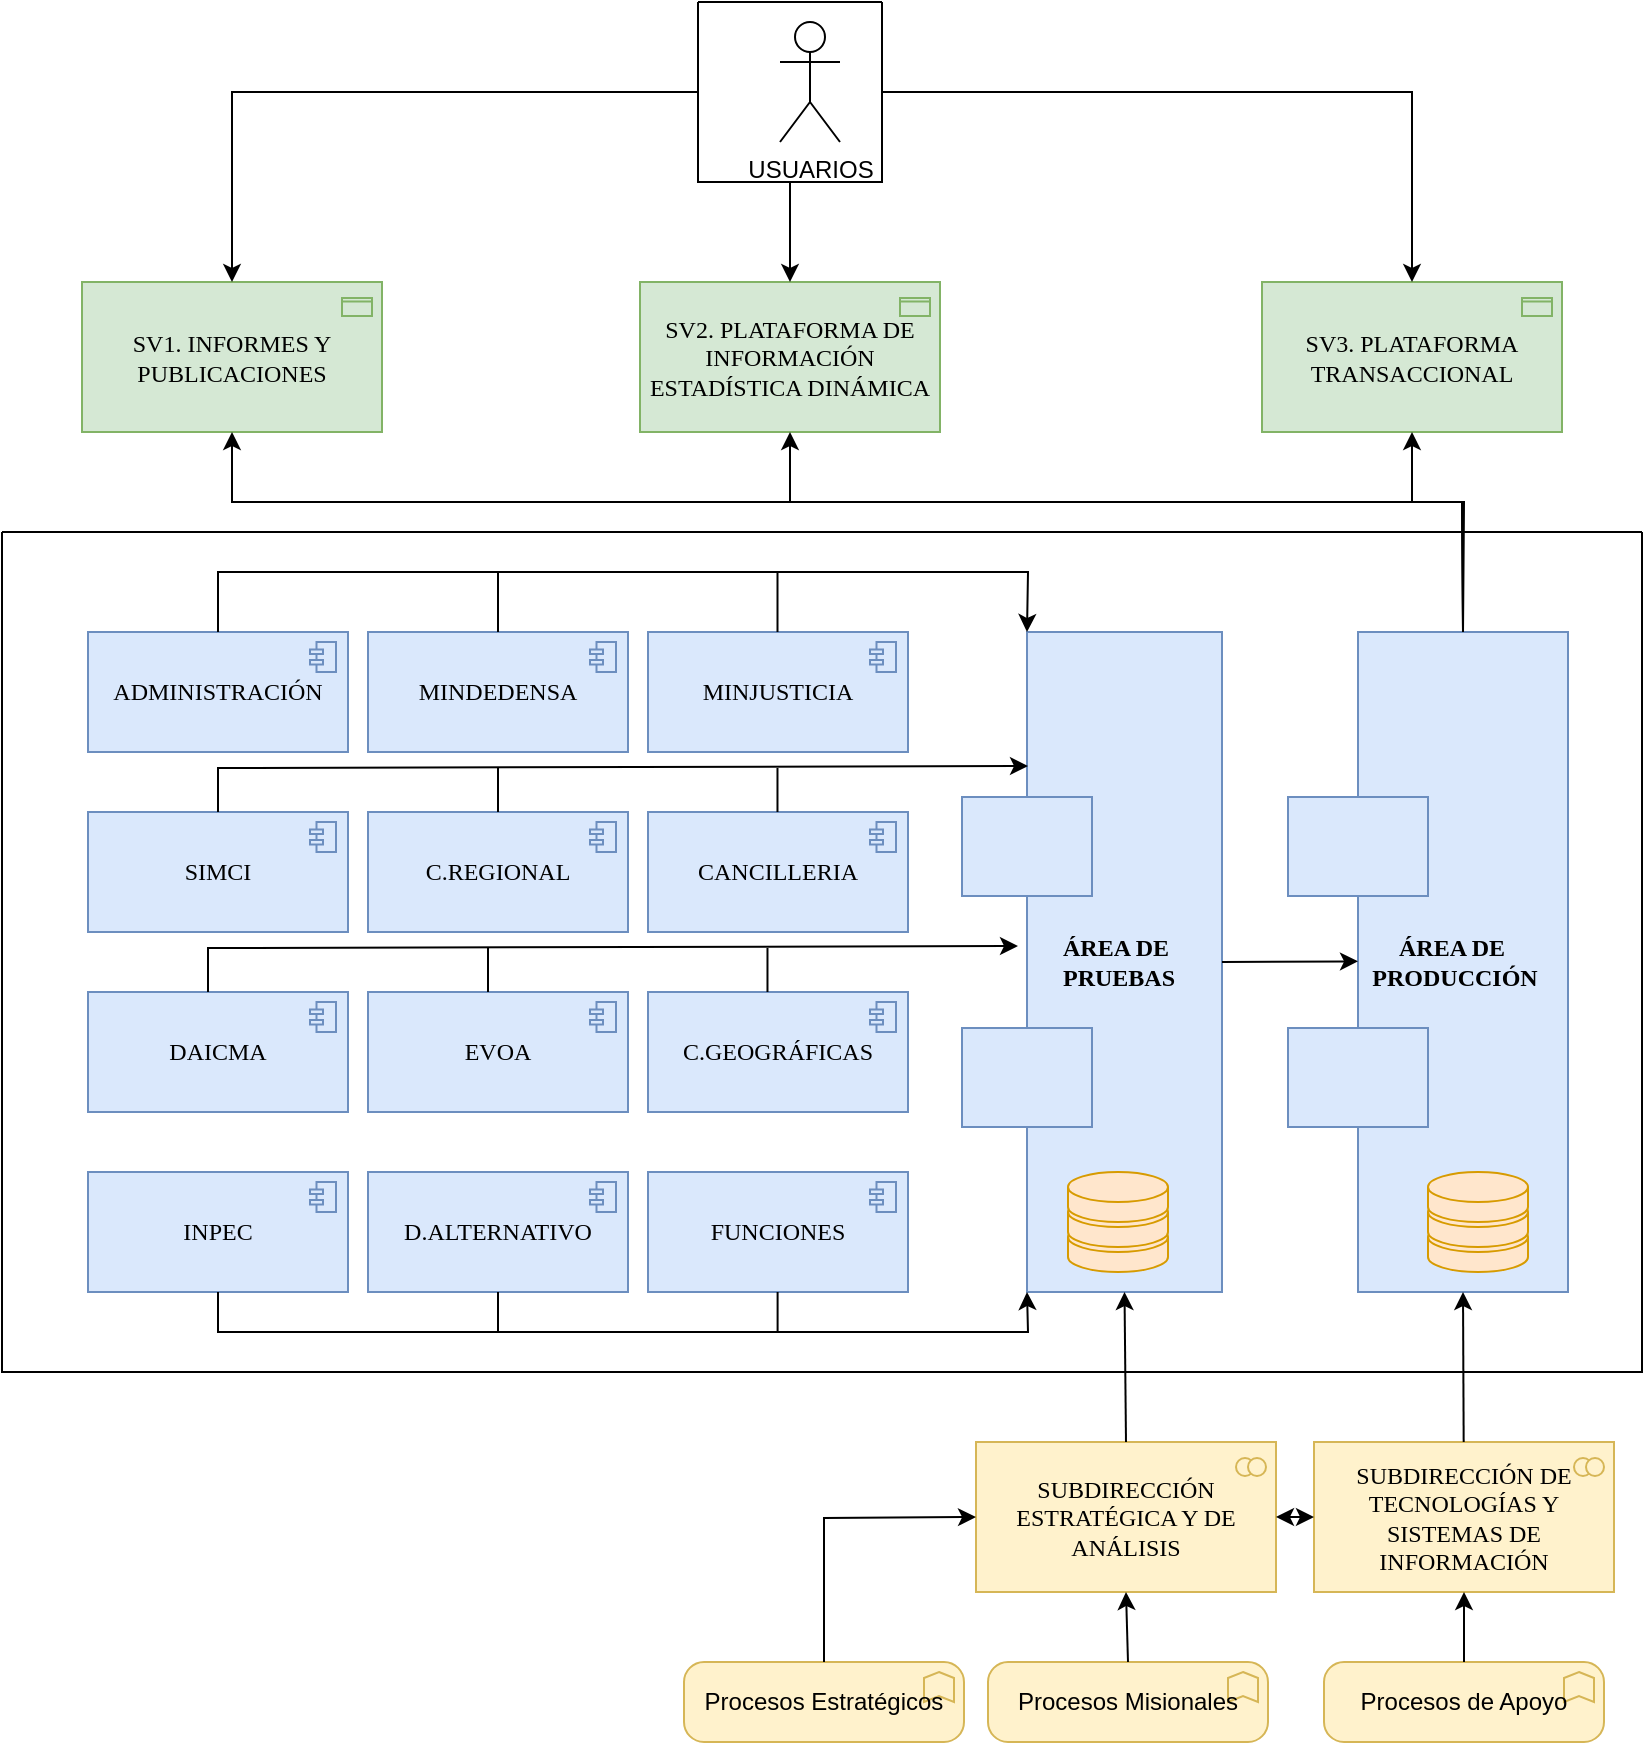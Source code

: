 <mxfile version="23.1.6" type="github">
  <diagram name="Página-1" id="b9glNSWme-n3HAqBJesC">
    <mxGraphModel dx="2200" dy="1170" grid="1" gridSize="10" guides="1" tooltips="1" connect="1" arrows="1" fold="1" page="1" pageScale="1" pageWidth="827" pageHeight="1169" math="0" shadow="0">
      <root>
        <mxCell id="0" />
        <mxCell id="1" parent="0" />
        <mxCell id="uAh_L9xHc_W9SGq94N6g-51" value="" style="swimlane;startSize=0;" vertex="1" parent="1">
          <mxGeometry x="20" y="375" width="820" height="420" as="geometry" />
        </mxCell>
        <mxCell id="uAh_L9xHc_W9SGq94N6g-1" value="ADMINISTRACIÓN" style="html=1;outlineConnect=0;whiteSpace=wrap;fillColor=#dae8fc;shape=mxgraph.archimate3.application;appType=comp;archiType=square;strokeColor=#6c8ebf;fontFamily=Verdana;" vertex="1" parent="uAh_L9xHc_W9SGq94N6g-51">
          <mxGeometry x="43" y="50" width="130" height="60" as="geometry" />
        </mxCell>
        <mxCell id="uAh_L9xHc_W9SGq94N6g-2" value="SIMCI" style="html=1;outlineConnect=0;whiteSpace=wrap;fillColor=#dae8fc;shape=mxgraph.archimate3.application;appType=comp;archiType=square;strokeColor=#6c8ebf;fontFamily=Verdana;" vertex="1" parent="uAh_L9xHc_W9SGq94N6g-51">
          <mxGeometry x="43" y="140" width="130" height="60" as="geometry" />
        </mxCell>
        <mxCell id="uAh_L9xHc_W9SGq94N6g-3" value="DAICMA" style="html=1;outlineConnect=0;whiteSpace=wrap;fillColor=#dae8fc;shape=mxgraph.archimate3.application;appType=comp;archiType=square;strokeColor=#6c8ebf;fontFamily=Verdana;" vertex="1" parent="uAh_L9xHc_W9SGq94N6g-51">
          <mxGeometry x="43" y="230" width="130" height="60" as="geometry" />
        </mxCell>
        <mxCell id="uAh_L9xHc_W9SGq94N6g-4" value="INPEC" style="html=1;outlineConnect=0;whiteSpace=wrap;fillColor=#dae8fc;shape=mxgraph.archimate3.application;appType=comp;archiType=square;strokeColor=#6c8ebf;fontFamily=Verdana;" vertex="1" parent="uAh_L9xHc_W9SGq94N6g-51">
          <mxGeometry x="43" y="320" width="130" height="60" as="geometry" />
        </mxCell>
        <mxCell id="uAh_L9xHc_W9SGq94N6g-5" value="MINDEDENSA" style="html=1;outlineConnect=0;whiteSpace=wrap;fillColor=#dae8fc;shape=mxgraph.archimate3.application;appType=comp;archiType=square;strokeColor=#6c8ebf;fontFamily=Verdana;" vertex="1" parent="uAh_L9xHc_W9SGq94N6g-51">
          <mxGeometry x="183" y="50" width="130" height="60" as="geometry" />
        </mxCell>
        <mxCell id="uAh_L9xHc_W9SGq94N6g-6" value="C.REGIONAL" style="html=1;outlineConnect=0;whiteSpace=wrap;fillColor=#dae8fc;shape=mxgraph.archimate3.application;appType=comp;archiType=square;strokeColor=#6c8ebf;fontFamily=Verdana;" vertex="1" parent="uAh_L9xHc_W9SGq94N6g-51">
          <mxGeometry x="183" y="140" width="130" height="60" as="geometry" />
        </mxCell>
        <mxCell id="uAh_L9xHc_W9SGq94N6g-7" value="EVOA" style="html=1;outlineConnect=0;whiteSpace=wrap;fillColor=#dae8fc;shape=mxgraph.archimate3.application;appType=comp;archiType=square;strokeColor=#6c8ebf;fontFamily=Verdana;" vertex="1" parent="uAh_L9xHc_W9SGq94N6g-51">
          <mxGeometry x="183" y="230" width="130" height="60" as="geometry" />
        </mxCell>
        <mxCell id="uAh_L9xHc_W9SGq94N6g-8" value="D.ALTERNATIVO" style="html=1;outlineConnect=0;whiteSpace=wrap;fillColor=#dae8fc;shape=mxgraph.archimate3.application;appType=comp;archiType=square;strokeColor=#6c8ebf;fontFamily=Verdana;" vertex="1" parent="uAh_L9xHc_W9SGq94N6g-51">
          <mxGeometry x="183" y="320" width="130" height="60" as="geometry" />
        </mxCell>
        <mxCell id="uAh_L9xHc_W9SGq94N6g-9" value="MINJUSTICIA" style="html=1;outlineConnect=0;whiteSpace=wrap;fillColor=#dae8fc;shape=mxgraph.archimate3.application;appType=comp;archiType=square;strokeColor=#6c8ebf;fontFamily=Verdana;" vertex="1" parent="uAh_L9xHc_W9SGq94N6g-51">
          <mxGeometry x="323" y="50" width="130" height="60" as="geometry" />
        </mxCell>
        <mxCell id="uAh_L9xHc_W9SGq94N6g-10" value="CANCILLERIA" style="html=1;outlineConnect=0;whiteSpace=wrap;fillColor=#dae8fc;shape=mxgraph.archimate3.application;appType=comp;archiType=square;strokeColor=#6c8ebf;fontFamily=Verdana;" vertex="1" parent="uAh_L9xHc_W9SGq94N6g-51">
          <mxGeometry x="323" y="140" width="130" height="60" as="geometry" />
        </mxCell>
        <mxCell id="uAh_L9xHc_W9SGq94N6g-11" value="C.GEOGRÁFICAS" style="html=1;outlineConnect=0;whiteSpace=wrap;fillColor=#dae8fc;shape=mxgraph.archimate3.application;appType=comp;archiType=square;strokeColor=#6c8ebf;fontFamily=Verdana;" vertex="1" parent="uAh_L9xHc_W9SGq94N6g-51">
          <mxGeometry x="323" y="230" width="130" height="60" as="geometry" />
        </mxCell>
        <mxCell id="uAh_L9xHc_W9SGq94N6g-12" value="FUNCIONES" style="html=1;outlineConnect=0;whiteSpace=wrap;fillColor=#dae8fc;shape=mxgraph.archimate3.application;appType=comp;archiType=square;strokeColor=#6c8ebf;fontFamily=Verdana;" vertex="1" parent="uAh_L9xHc_W9SGq94N6g-51">
          <mxGeometry x="323" y="320" width="130" height="60" as="geometry" />
        </mxCell>
        <mxCell id="uAh_L9xHc_W9SGq94N6g-13" value="&lt;font face=&quot;Verdana&quot;&gt;&lt;b&gt;&amp;nbsp; &amp;nbsp; &amp;nbsp; &amp;nbsp; ÁREA DE&lt;br&gt;&amp;nbsp; &amp;nbsp; &amp;nbsp; &amp;nbsp; &amp;nbsp;PRUEBAS&lt;/b&gt;&lt;/font&gt;" style="html=1;outlineConnect=0;whiteSpace=wrap;fillColor=#dae8fc;shape=mxgraph.archimate3.component;align=center;strokeColor=#6c8ebf;" vertex="1" parent="uAh_L9xHc_W9SGq94N6g-51">
          <mxGeometry x="480" y="50" width="130" height="330" as="geometry" />
        </mxCell>
        <mxCell id="uAh_L9xHc_W9SGq94N6g-16" value="" style="endArrow=classic;html=1;rounded=0;exitX=0.5;exitY=0;exitDx=0;exitDy=0;exitPerimeter=0;entryX=0.25;entryY=0;entryDx=0;entryDy=0;entryPerimeter=0;" edge="1" parent="uAh_L9xHc_W9SGq94N6g-51" source="uAh_L9xHc_W9SGq94N6g-1" target="uAh_L9xHc_W9SGq94N6g-13">
          <mxGeometry width="50" height="50" relative="1" as="geometry">
            <mxPoint x="113" y="40" as="sourcePoint" />
            <mxPoint x="163" y="-10" as="targetPoint" />
            <Array as="points">
              <mxPoint x="108" y="20" />
              <mxPoint x="513" y="20" />
            </Array>
          </mxGeometry>
        </mxCell>
        <mxCell id="uAh_L9xHc_W9SGq94N6g-17" value="" style="endArrow=none;html=1;rounded=0;exitX=0.5;exitY=0;exitDx=0;exitDy=0;exitPerimeter=0;" edge="1" parent="uAh_L9xHc_W9SGq94N6g-51" source="uAh_L9xHc_W9SGq94N6g-5">
          <mxGeometry width="50" height="50" relative="1" as="geometry">
            <mxPoint x="233" y="60" as="sourcePoint" />
            <mxPoint x="248" y="20" as="targetPoint" />
          </mxGeometry>
        </mxCell>
        <mxCell id="uAh_L9xHc_W9SGq94N6g-19" value="" style="endArrow=none;html=1;rounded=0;exitX=0.5;exitY=0;exitDx=0;exitDy=0;exitPerimeter=0;" edge="1" parent="uAh_L9xHc_W9SGq94N6g-51">
          <mxGeometry width="50" height="50" relative="1" as="geometry">
            <mxPoint x="387.75" y="50" as="sourcePoint" />
            <mxPoint x="387.75" y="20" as="targetPoint" />
          </mxGeometry>
        </mxCell>
        <mxCell id="uAh_L9xHc_W9SGq94N6g-20" value="" style="endArrow=classic;html=1;rounded=0;exitX=0.5;exitY=0;exitDx=0;exitDy=0;exitPerimeter=0;" edge="1" parent="uAh_L9xHc_W9SGq94N6g-51" source="uAh_L9xHc_W9SGq94N6g-2">
          <mxGeometry width="50" height="50" relative="1" as="geometry">
            <mxPoint x="203" y="190" as="sourcePoint" />
            <mxPoint x="513" y="117" as="targetPoint" />
            <Array as="points">
              <mxPoint x="108" y="118" />
            </Array>
          </mxGeometry>
        </mxCell>
        <mxCell id="uAh_L9xHc_W9SGq94N6g-21" value="" style="endArrow=none;html=1;rounded=0;exitX=0.5;exitY=0;exitDx=0;exitDy=0;exitPerimeter=0;" edge="1" parent="uAh_L9xHc_W9SGq94N6g-51" source="uAh_L9xHc_W9SGq94N6g-6">
          <mxGeometry width="50" height="50" relative="1" as="geometry">
            <mxPoint x="243" y="140" as="sourcePoint" />
            <mxPoint x="248" y="118" as="targetPoint" />
          </mxGeometry>
        </mxCell>
        <mxCell id="uAh_L9xHc_W9SGq94N6g-22" value="" style="endArrow=none;html=1;rounded=0;exitX=0.5;exitY=0;exitDx=0;exitDy=0;exitPerimeter=0;" edge="1" parent="uAh_L9xHc_W9SGq94N6g-51">
          <mxGeometry width="50" height="50" relative="1" as="geometry">
            <mxPoint x="387.74" y="140" as="sourcePoint" />
            <mxPoint x="387.74" y="118" as="targetPoint" />
          </mxGeometry>
        </mxCell>
        <mxCell id="uAh_L9xHc_W9SGq94N6g-23" value="" style="endArrow=classic;html=1;rounded=0;exitX=0.5;exitY=0;exitDx=0;exitDy=0;exitPerimeter=0;" edge="1" parent="uAh_L9xHc_W9SGq94N6g-51">
          <mxGeometry width="50" height="50" relative="1" as="geometry">
            <mxPoint x="103" y="230" as="sourcePoint" />
            <mxPoint x="508" y="207" as="targetPoint" />
            <Array as="points">
              <mxPoint x="103" y="208" />
            </Array>
          </mxGeometry>
        </mxCell>
        <mxCell id="uAh_L9xHc_W9SGq94N6g-24" value="" style="endArrow=none;html=1;rounded=0;exitX=0.5;exitY=0;exitDx=0;exitDy=0;exitPerimeter=0;" edge="1" parent="uAh_L9xHc_W9SGq94N6g-51">
          <mxGeometry width="50" height="50" relative="1" as="geometry">
            <mxPoint x="243" y="230" as="sourcePoint" />
            <mxPoint x="243" y="208" as="targetPoint" />
          </mxGeometry>
        </mxCell>
        <mxCell id="uAh_L9xHc_W9SGq94N6g-25" value="" style="endArrow=none;html=1;rounded=0;exitX=0.5;exitY=0;exitDx=0;exitDy=0;exitPerimeter=0;" edge="1" parent="uAh_L9xHc_W9SGq94N6g-51">
          <mxGeometry width="50" height="50" relative="1" as="geometry">
            <mxPoint x="382.74" y="230" as="sourcePoint" />
            <mxPoint x="382.74" y="208" as="targetPoint" />
          </mxGeometry>
        </mxCell>
        <mxCell id="uAh_L9xHc_W9SGq94N6g-29" value="" style="endArrow=classic;html=1;rounded=0;exitX=0.5;exitY=1;exitDx=0;exitDy=0;exitPerimeter=0;entryX=0.25;entryY=1;entryDx=0;entryDy=0;entryPerimeter=0;" edge="1" parent="uAh_L9xHc_W9SGq94N6g-51" source="uAh_L9xHc_W9SGq94N6g-4" target="uAh_L9xHc_W9SGq94N6g-13">
          <mxGeometry width="50" height="50" relative="1" as="geometry">
            <mxPoint x="303" y="320" as="sourcePoint" />
            <mxPoint x="353" y="270" as="targetPoint" />
            <Array as="points">
              <mxPoint x="108" y="400" />
              <mxPoint x="513" y="400" />
            </Array>
          </mxGeometry>
        </mxCell>
        <mxCell id="uAh_L9xHc_W9SGq94N6g-30" value="" style="endArrow=none;html=1;rounded=0;entryX=0.5;entryY=1;entryDx=0;entryDy=0;entryPerimeter=0;" edge="1" parent="uAh_L9xHc_W9SGq94N6g-51" target="uAh_L9xHc_W9SGq94N6g-8">
          <mxGeometry width="50" height="50" relative="1" as="geometry">
            <mxPoint x="248" y="400" as="sourcePoint" />
            <mxPoint x="263" y="360" as="targetPoint" />
          </mxGeometry>
        </mxCell>
        <mxCell id="uAh_L9xHc_W9SGq94N6g-31" value="" style="endArrow=none;html=1;rounded=0;entryX=0.5;entryY=1;entryDx=0;entryDy=0;entryPerimeter=0;" edge="1" parent="uAh_L9xHc_W9SGq94N6g-51">
          <mxGeometry width="50" height="50" relative="1" as="geometry">
            <mxPoint x="387.8" y="400" as="sourcePoint" />
            <mxPoint x="387.8" y="380" as="targetPoint" />
          </mxGeometry>
        </mxCell>
        <mxCell id="uAh_L9xHc_W9SGq94N6g-32" value="" style="verticalAlign=top;verticalLabelPosition=bottom;labelPosition=center;align=center;html=1;outlineConnect=0;fillColor=#ffe6cc;strokeColor=#d79b00;gradientDirection=north;strokeWidth=2;shape=mxgraph.networks.storage;" vertex="1" parent="uAh_L9xHc_W9SGq94N6g-51">
          <mxGeometry x="533" y="320" width="50" height="50" as="geometry" />
        </mxCell>
        <mxCell id="uAh_L9xHc_W9SGq94N6g-33" value="&lt;font face=&quot;Verdana&quot;&gt;&lt;b&gt;&amp;nbsp; &amp;nbsp; &amp;nbsp; &amp;nbsp; ÁREA DE&lt;br&gt;&amp;nbsp; &amp;nbsp; &amp;nbsp; &amp;nbsp; &amp;nbsp;PRODUCCIÓN&lt;/b&gt;&lt;/font&gt;" style="html=1;outlineConnect=0;whiteSpace=wrap;fillColor=#dae8fc;shape=mxgraph.archimate3.component;align=center;strokeColor=#6c8ebf;" vertex="1" parent="uAh_L9xHc_W9SGq94N6g-51">
          <mxGeometry x="643" y="50" width="140" height="330" as="geometry" />
        </mxCell>
        <mxCell id="uAh_L9xHc_W9SGq94N6g-34" value="" style="endArrow=classic;html=1;rounded=0;exitX=1;exitY=0.5;exitDx=0;exitDy=0;exitPerimeter=0;entryX=0.25;entryY=0.499;entryDx=0;entryDy=0;entryPerimeter=0;" edge="1" parent="uAh_L9xHc_W9SGq94N6g-51" source="uAh_L9xHc_W9SGq94N6g-13" target="uAh_L9xHc_W9SGq94N6g-33">
          <mxGeometry width="50" height="50" relative="1" as="geometry">
            <mxPoint x="713" y="230" as="sourcePoint" />
            <mxPoint x="653" y="215" as="targetPoint" />
          </mxGeometry>
        </mxCell>
        <mxCell id="uAh_L9xHc_W9SGq94N6g-35" value="" style="verticalAlign=top;verticalLabelPosition=bottom;labelPosition=center;align=center;html=1;outlineConnect=0;fillColor=#ffe6cc;strokeColor=#d79b00;gradientDirection=north;strokeWidth=2;shape=mxgraph.networks.storage;" vertex="1" parent="uAh_L9xHc_W9SGq94N6g-51">
          <mxGeometry x="713" y="320" width="50" height="50" as="geometry" />
        </mxCell>
        <mxCell id="uAh_L9xHc_W9SGq94N6g-36" value="SUBDIRECCIÓN ESTRATÉGICA Y DE ANÁLISIS" style="html=1;outlineConnect=0;whiteSpace=wrap;fillColor=#fff2cc;shape=mxgraph.archimate3.application;appType=collab;archiType=square;strokeColor=#d6b656;fontFamily=Verdana;" vertex="1" parent="1">
          <mxGeometry x="507" y="830" width="150" height="75" as="geometry" />
        </mxCell>
        <mxCell id="uAh_L9xHc_W9SGq94N6g-37" value="SUBDIRECCIÓN DE TECNOLOGÍAS Y SISTEMAS DE INFORMACIÓN" style="html=1;outlineConnect=0;whiteSpace=wrap;fillColor=#fff2cc;shape=mxgraph.archimate3.application;appType=collab;archiType=square;strokeColor=#d6b656;fontFamily=Verdana;" vertex="1" parent="1">
          <mxGeometry x="676" y="830" width="150" height="75" as="geometry" />
        </mxCell>
        <mxCell id="uAh_L9xHc_W9SGq94N6g-38" value="Procesos Misionales" style="html=1;outlineConnect=0;whiteSpace=wrap;fillColor=#fff2cc;shape=mxgraph.archimate3.application;appType=func;archiType=rounded;strokeColor=#d6b656;" vertex="1" parent="1">
          <mxGeometry x="513" y="940" width="140" height="40" as="geometry" />
        </mxCell>
        <mxCell id="uAh_L9xHc_W9SGq94N6g-39" value="Procesos Estratégicos" style="html=1;outlineConnect=0;whiteSpace=wrap;fillColor=#fff2cc;shape=mxgraph.archimate3.application;appType=func;archiType=rounded;strokeColor=#d6b656;" vertex="1" parent="1">
          <mxGeometry x="361" y="940" width="140" height="40" as="geometry" />
        </mxCell>
        <mxCell id="uAh_L9xHc_W9SGq94N6g-40" value="Procesos de Apoyo" style="html=1;outlineConnect=0;whiteSpace=wrap;fillColor=#fff2cc;shape=mxgraph.archimate3.application;appType=func;archiType=rounded;strokeColor=#d6b656;" vertex="1" parent="1">
          <mxGeometry x="681" y="940" width="140" height="40" as="geometry" />
        </mxCell>
        <mxCell id="uAh_L9xHc_W9SGq94N6g-41" value="" style="endArrow=classic;html=1;rounded=0;exitX=0.5;exitY=0;exitDx=0;exitDy=0;exitPerimeter=0;entryX=0.5;entryY=1;entryDx=0;entryDy=0;entryPerimeter=0;" edge="1" parent="1" source="uAh_L9xHc_W9SGq94N6g-40" target="uAh_L9xHc_W9SGq94N6g-37">
          <mxGeometry width="50" height="50" relative="1" as="geometry">
            <mxPoint x="616" y="910" as="sourcePoint" />
            <mxPoint x="666" y="860" as="targetPoint" />
          </mxGeometry>
        </mxCell>
        <mxCell id="uAh_L9xHc_W9SGq94N6g-42" value="" style="endArrow=classic;html=1;rounded=0;exitX=0.5;exitY=0;exitDx=0;exitDy=0;exitPerimeter=0;entryX=0.5;entryY=1;entryDx=0;entryDy=0;entryPerimeter=0;" edge="1" parent="1" source="uAh_L9xHc_W9SGq94N6g-38" target="uAh_L9xHc_W9SGq94N6g-36">
          <mxGeometry width="50" height="50" relative="1" as="geometry">
            <mxPoint x="607" y="910" as="sourcePoint" />
            <mxPoint x="657" y="860" as="targetPoint" />
          </mxGeometry>
        </mxCell>
        <mxCell id="uAh_L9xHc_W9SGq94N6g-43" value="" style="endArrow=classic;html=1;rounded=0;exitX=0.5;exitY=0;exitDx=0;exitDy=0;exitPerimeter=0;entryX=0;entryY=0.5;entryDx=0;entryDy=0;entryPerimeter=0;" edge="1" parent="1" source="uAh_L9xHc_W9SGq94N6g-39" target="uAh_L9xHc_W9SGq94N6g-36">
          <mxGeometry width="50" height="50" relative="1" as="geometry">
            <mxPoint x="607" y="910" as="sourcePoint" />
            <mxPoint x="657" y="860" as="targetPoint" />
            <Array as="points">
              <mxPoint x="431" y="868" />
            </Array>
          </mxGeometry>
        </mxCell>
        <mxCell id="uAh_L9xHc_W9SGq94N6g-48" value="SV1. INFORMES Y PUBLICACIONES" style="html=1;outlineConnect=0;whiteSpace=wrap;fillColor=#d5e8d4;shape=mxgraph.archimate3.application;appType=passive;archiType=square;strokeColor=#82b366;fontFamily=Verdana;" vertex="1" parent="1">
          <mxGeometry x="60" y="250" width="150" height="75" as="geometry" />
        </mxCell>
        <mxCell id="uAh_L9xHc_W9SGq94N6g-49" value="SV2. PLATAFORMA DE INFORMACIÓN ESTADÍSTICA DINÁMICA" style="html=1;outlineConnect=0;whiteSpace=wrap;fillColor=#d5e8d4;shape=mxgraph.archimate3.application;appType=passive;archiType=square;strokeColor=#82b366;fontFamily=Verdana;" vertex="1" parent="1">
          <mxGeometry x="339" y="250" width="150" height="75" as="geometry" />
        </mxCell>
        <mxCell id="uAh_L9xHc_W9SGq94N6g-50" value="SV3. PLATAFORMA TRANSACCIONAL" style="html=1;outlineConnect=0;whiteSpace=wrap;fillColor=#d5e8d4;shape=mxgraph.archimate3.application;appType=passive;archiType=square;strokeColor=#82b366;fontFamily=Verdana;" vertex="1" parent="1">
          <mxGeometry x="650" y="250" width="150" height="75" as="geometry" />
        </mxCell>
        <mxCell id="uAh_L9xHc_W9SGq94N6g-53" value="" style="endArrow=classic;html=1;rounded=0;exitX=0.5;exitY=0;exitDx=0;exitDy=0;exitPerimeter=0;entryX=0.625;entryY=1;entryDx=0;entryDy=0;entryPerimeter=0;" edge="1" parent="1" source="uAh_L9xHc_W9SGq94N6g-36" target="uAh_L9xHc_W9SGq94N6g-13">
          <mxGeometry width="50" height="50" relative="1" as="geometry">
            <mxPoint x="570" y="920" as="sourcePoint" />
            <mxPoint x="620" y="870" as="targetPoint" />
          </mxGeometry>
        </mxCell>
        <mxCell id="uAh_L9xHc_W9SGq94N6g-54" value="" style="endArrow=classic;html=1;rounded=0;entryX=0.625;entryY=1;entryDx=0;entryDy=0;entryPerimeter=0;" edge="1" parent="1" source="uAh_L9xHc_W9SGq94N6g-37" target="uAh_L9xHc_W9SGq94N6g-33">
          <mxGeometry width="50" height="50" relative="1" as="geometry">
            <mxPoint x="570" y="920" as="sourcePoint" />
            <mxPoint x="620" y="870" as="targetPoint" />
          </mxGeometry>
        </mxCell>
        <mxCell id="uAh_L9xHc_W9SGq94N6g-55" value="" style="endArrow=classic;startArrow=classic;html=1;rounded=0;entryX=0;entryY=0.5;entryDx=0;entryDy=0;entryPerimeter=0;exitX=1;exitY=0.5;exitDx=0;exitDy=0;exitPerimeter=0;" edge="1" parent="1" source="uAh_L9xHc_W9SGq94N6g-36" target="uAh_L9xHc_W9SGq94N6g-37">
          <mxGeometry width="50" height="50" relative="1" as="geometry">
            <mxPoint x="570" y="887" as="sourcePoint" />
            <mxPoint x="620" y="837" as="targetPoint" />
          </mxGeometry>
        </mxCell>
        <mxCell id="uAh_L9xHc_W9SGq94N6g-57" value="" style="swimlane;startSize=0;" vertex="1" parent="1">
          <mxGeometry x="368" y="110" width="92" height="90" as="geometry" />
        </mxCell>
        <mxCell id="uAh_L9xHc_W9SGq94N6g-56" value="USUARIOS" style="shape=umlActor;verticalLabelPosition=bottom;verticalAlign=top;html=1;outlineConnect=0;" vertex="1" parent="uAh_L9xHc_W9SGq94N6g-57">
          <mxGeometry x="41" y="10" width="30" height="60" as="geometry" />
        </mxCell>
        <mxCell id="uAh_L9xHc_W9SGq94N6g-60" value="" style="endArrow=classic;html=1;rounded=0;exitX=0;exitY=0.5;exitDx=0;exitDy=0;entryX=0.5;entryY=0;entryDx=0;entryDy=0;entryPerimeter=0;" edge="1" parent="1" source="uAh_L9xHc_W9SGq94N6g-57" target="uAh_L9xHc_W9SGq94N6g-48">
          <mxGeometry width="50" height="50" relative="1" as="geometry">
            <mxPoint x="490" y="280" as="sourcePoint" />
            <mxPoint x="540" y="230" as="targetPoint" />
            <Array as="points">
              <mxPoint x="135" y="155" />
            </Array>
          </mxGeometry>
        </mxCell>
        <mxCell id="uAh_L9xHc_W9SGq94N6g-61" value="" style="endArrow=classic;html=1;rounded=0;exitX=1;exitY=0.5;exitDx=0;exitDy=0;entryX=0.5;entryY=0;entryDx=0;entryDy=0;entryPerimeter=0;" edge="1" parent="1" source="uAh_L9xHc_W9SGq94N6g-57" target="uAh_L9xHc_W9SGq94N6g-50">
          <mxGeometry width="50" height="50" relative="1" as="geometry">
            <mxPoint x="490" y="280" as="sourcePoint" />
            <mxPoint x="540" y="230" as="targetPoint" />
            <Array as="points">
              <mxPoint x="725" y="155" />
            </Array>
          </mxGeometry>
        </mxCell>
        <mxCell id="uAh_L9xHc_W9SGq94N6g-62" value="" style="endArrow=classic;html=1;rounded=0;exitX=0.5;exitY=1;exitDx=0;exitDy=0;entryX=0.5;entryY=0;entryDx=0;entryDy=0;entryPerimeter=0;" edge="1" parent="1" source="uAh_L9xHc_W9SGq94N6g-57" target="uAh_L9xHc_W9SGq94N6g-49">
          <mxGeometry width="50" height="50" relative="1" as="geometry">
            <mxPoint x="490" y="280" as="sourcePoint" />
            <mxPoint x="540" y="230" as="targetPoint" />
          </mxGeometry>
        </mxCell>
        <mxCell id="uAh_L9xHc_W9SGq94N6g-64" value="" style="endArrow=classic;html=1;rounded=0;entryX=0.5;entryY=1;entryDx=0;entryDy=0;entryPerimeter=0;exitX=0.625;exitY=0;exitDx=0;exitDy=0;exitPerimeter=0;" edge="1" parent="1" source="uAh_L9xHc_W9SGq94N6g-33" target="uAh_L9xHc_W9SGq94N6g-50">
          <mxGeometry width="50" height="50" relative="1" as="geometry">
            <mxPoint x="480" y="480" as="sourcePoint" />
            <mxPoint x="530" y="430" as="targetPoint" />
            <Array as="points">
              <mxPoint x="750" y="360" />
              <mxPoint x="725" y="360" />
            </Array>
          </mxGeometry>
        </mxCell>
        <mxCell id="uAh_L9xHc_W9SGq94N6g-66" value="" style="endArrow=classic;html=1;rounded=0;entryX=0.5;entryY=1;entryDx=0;entryDy=0;entryPerimeter=0;exitX=0.625;exitY=0;exitDx=0;exitDy=0;exitPerimeter=0;" edge="1" parent="1" source="uAh_L9xHc_W9SGq94N6g-33" target="uAh_L9xHc_W9SGq94N6g-48">
          <mxGeometry width="50" height="50" relative="1" as="geometry">
            <mxPoint x="350" y="580" as="sourcePoint" />
            <mxPoint x="400" y="530" as="targetPoint" />
            <Array as="points">
              <mxPoint x="750" y="360" />
              <mxPoint x="135" y="360" />
            </Array>
          </mxGeometry>
        </mxCell>
        <mxCell id="uAh_L9xHc_W9SGq94N6g-68" value="" style="endArrow=classic;html=1;rounded=0;entryX=0.5;entryY=1;entryDx=0;entryDy=0;entryPerimeter=0;exitX=0.625;exitY=0;exitDx=0;exitDy=0;exitPerimeter=0;" edge="1" parent="1" source="uAh_L9xHc_W9SGq94N6g-33" target="uAh_L9xHc_W9SGq94N6g-49">
          <mxGeometry width="50" height="50" relative="1" as="geometry">
            <mxPoint x="350" y="420" as="sourcePoint" />
            <mxPoint x="400" y="370" as="targetPoint" />
            <Array as="points">
              <mxPoint x="751" y="360" />
              <mxPoint x="414" y="360" />
            </Array>
          </mxGeometry>
        </mxCell>
      </root>
    </mxGraphModel>
  </diagram>
</mxfile>
